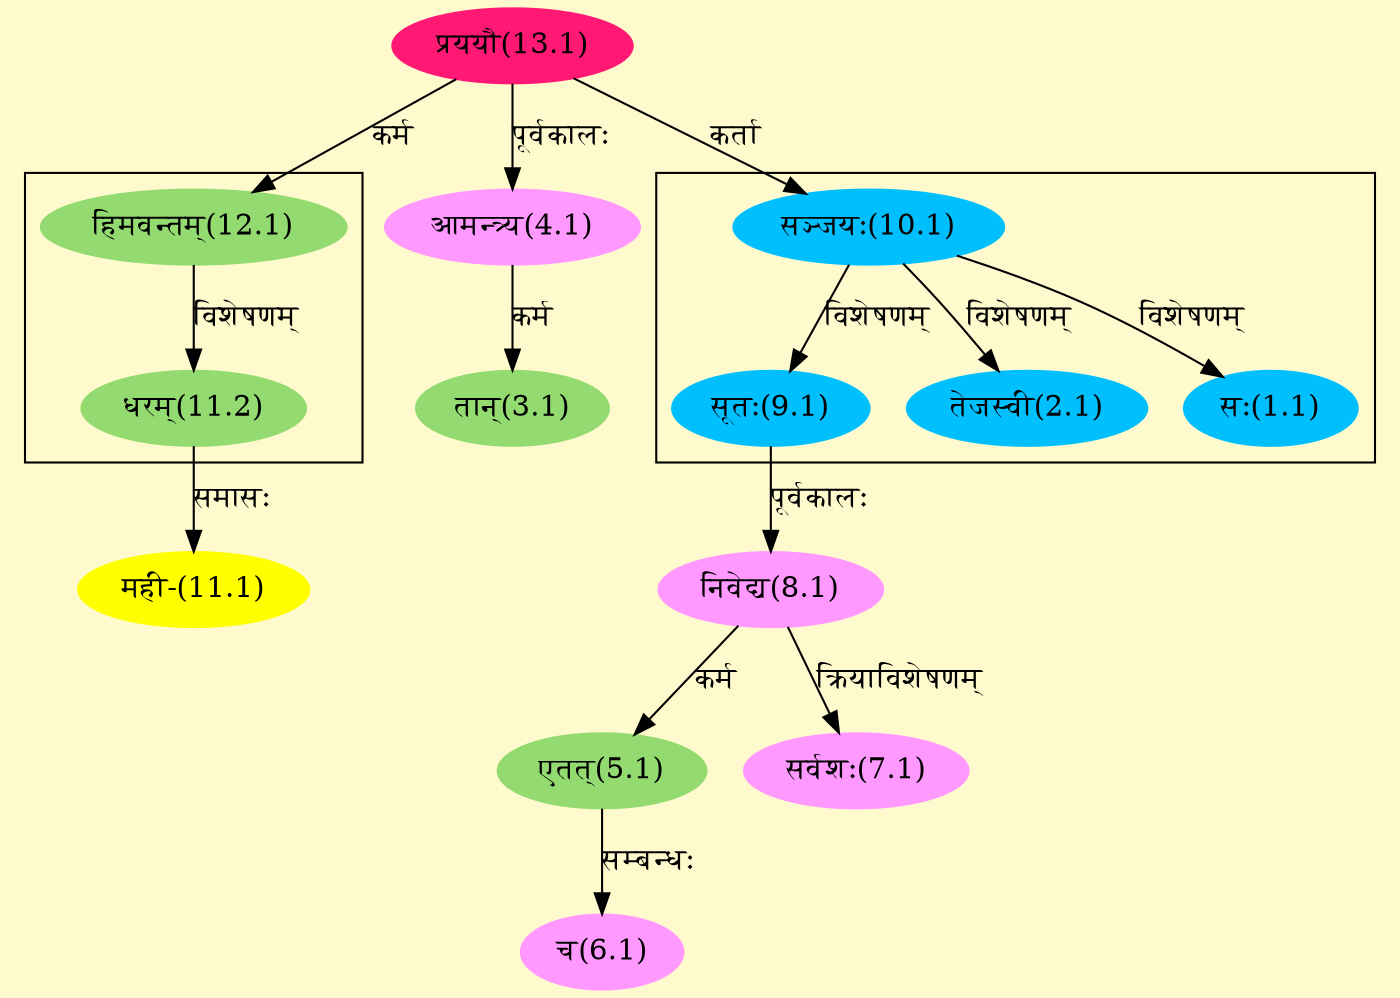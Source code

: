digraph G{
rankdir=BT;
 compound=true;
 bgcolor="lemonchiffon1";

subgraph cluster_1{
Node1_1 [style=filled, color="#00BFFF" label = "सः(1.1)"]
Node10_1 [style=filled, color="#00BFFF" label = "सञ्जयः(10.1)"]
Node2_1 [style=filled, color="#00BFFF" label = "तेजस्वी(2.1)"]
Node9_1 [style=filled, color="#00BFFF" label = "सूतः(9.1)"]

}

subgraph cluster_2{
Node11_2 [style=filled, color="#93DB70" label = "धरम्(11.2)"]
Node12_1 [style=filled, color="#93DB70" label = "हिमवन्तम्(12.1)"]

}
Node3_1 [style=filled, color="#93DB70" label = "तान्(3.1)"]
Node4_1 [style=filled, color="#FF99FF" label = "आमन्त्र्य(4.1)"]
Node13_1 [style=filled, color="#FF1975" label = "प्रययौ(13.1)"]
Node5_1 [style=filled, color="#93DB70" label = "एतत्(5.1)"]
Node8_1 [style=filled, color="#FF99FF" label = "निवेद्य(8.1)"]
Node6_1 [style=filled, color="#FF99FF" label = "च(6.1)"]
Node7_1 [style=filled, color="#FF99FF" label = "सर्वशः(7.1)"]
Node9_1 [style=filled, color="#00BFFF" label = "सूतः(9.1)"]
Node10_1 [style=filled, color="#00BFFF" label = "सञ्जयः(10.1)"]
Node11_1 [style=filled, color="#FFFF00" label = "मही-(11.1)"]
Node11_2 [style=filled, color="#93DB70" label = "धरम्(11.2)"]
Node12_1 [style=filled, color="#93DB70" label = "हिमवन्तम्(12.1)"]
/* Start of Relations section */

Node1_1 -> Node10_1 [  label="विशेषणम्"  dir="back" ]
Node2_1 -> Node10_1 [  label="विशेषणम्"  dir="back" ]
Node3_1 -> Node4_1 [  label="कर्म"  dir="back" ]
Node4_1 -> Node13_1 [  label="पूर्वकालः"  dir="back" ]
Node5_1 -> Node8_1 [  label="कर्म"  dir="back" ]
Node6_1 -> Node5_1 [  label="सम्बन्धः"  dir="back" ]
Node7_1 -> Node8_1 [  label="क्रियाविशेषणम्"  dir="back" ]
Node8_1 -> Node9_1 [  label="पूर्वकालः"  dir="back" ]
Node9_1 -> Node10_1 [  label="विशेषणम्"  dir="back" ]
Node10_1 -> Node13_1 [  label="कर्ता"  dir="back" ]
Node11_1 -> Node11_2 [  label="समासः"  dir="back" ]
Node11_2 -> Node12_1 [  label="विशेषणम्"  dir="back" ]
Node12_1 -> Node13_1 [  label="कर्म"  dir="back" ]
}
